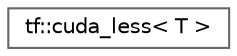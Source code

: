 digraph "类继承关系图"
{
 // LATEX_PDF_SIZE
  bgcolor="transparent";
  edge [fontname=Helvetica,fontsize=10,labelfontname=Helvetica,labelfontsize=10];
  node [fontname=Helvetica,fontsize=10,shape=box,height=0.2,width=0.4];
  rankdir="LR";
  Node0 [id="Node000000",label="tf::cuda_less\< T \>",height=0.2,width=0.4,color="grey40", fillcolor="white", style="filled",URL="$structtf_1_1cuda__less.html",tooltip=" "];
}
